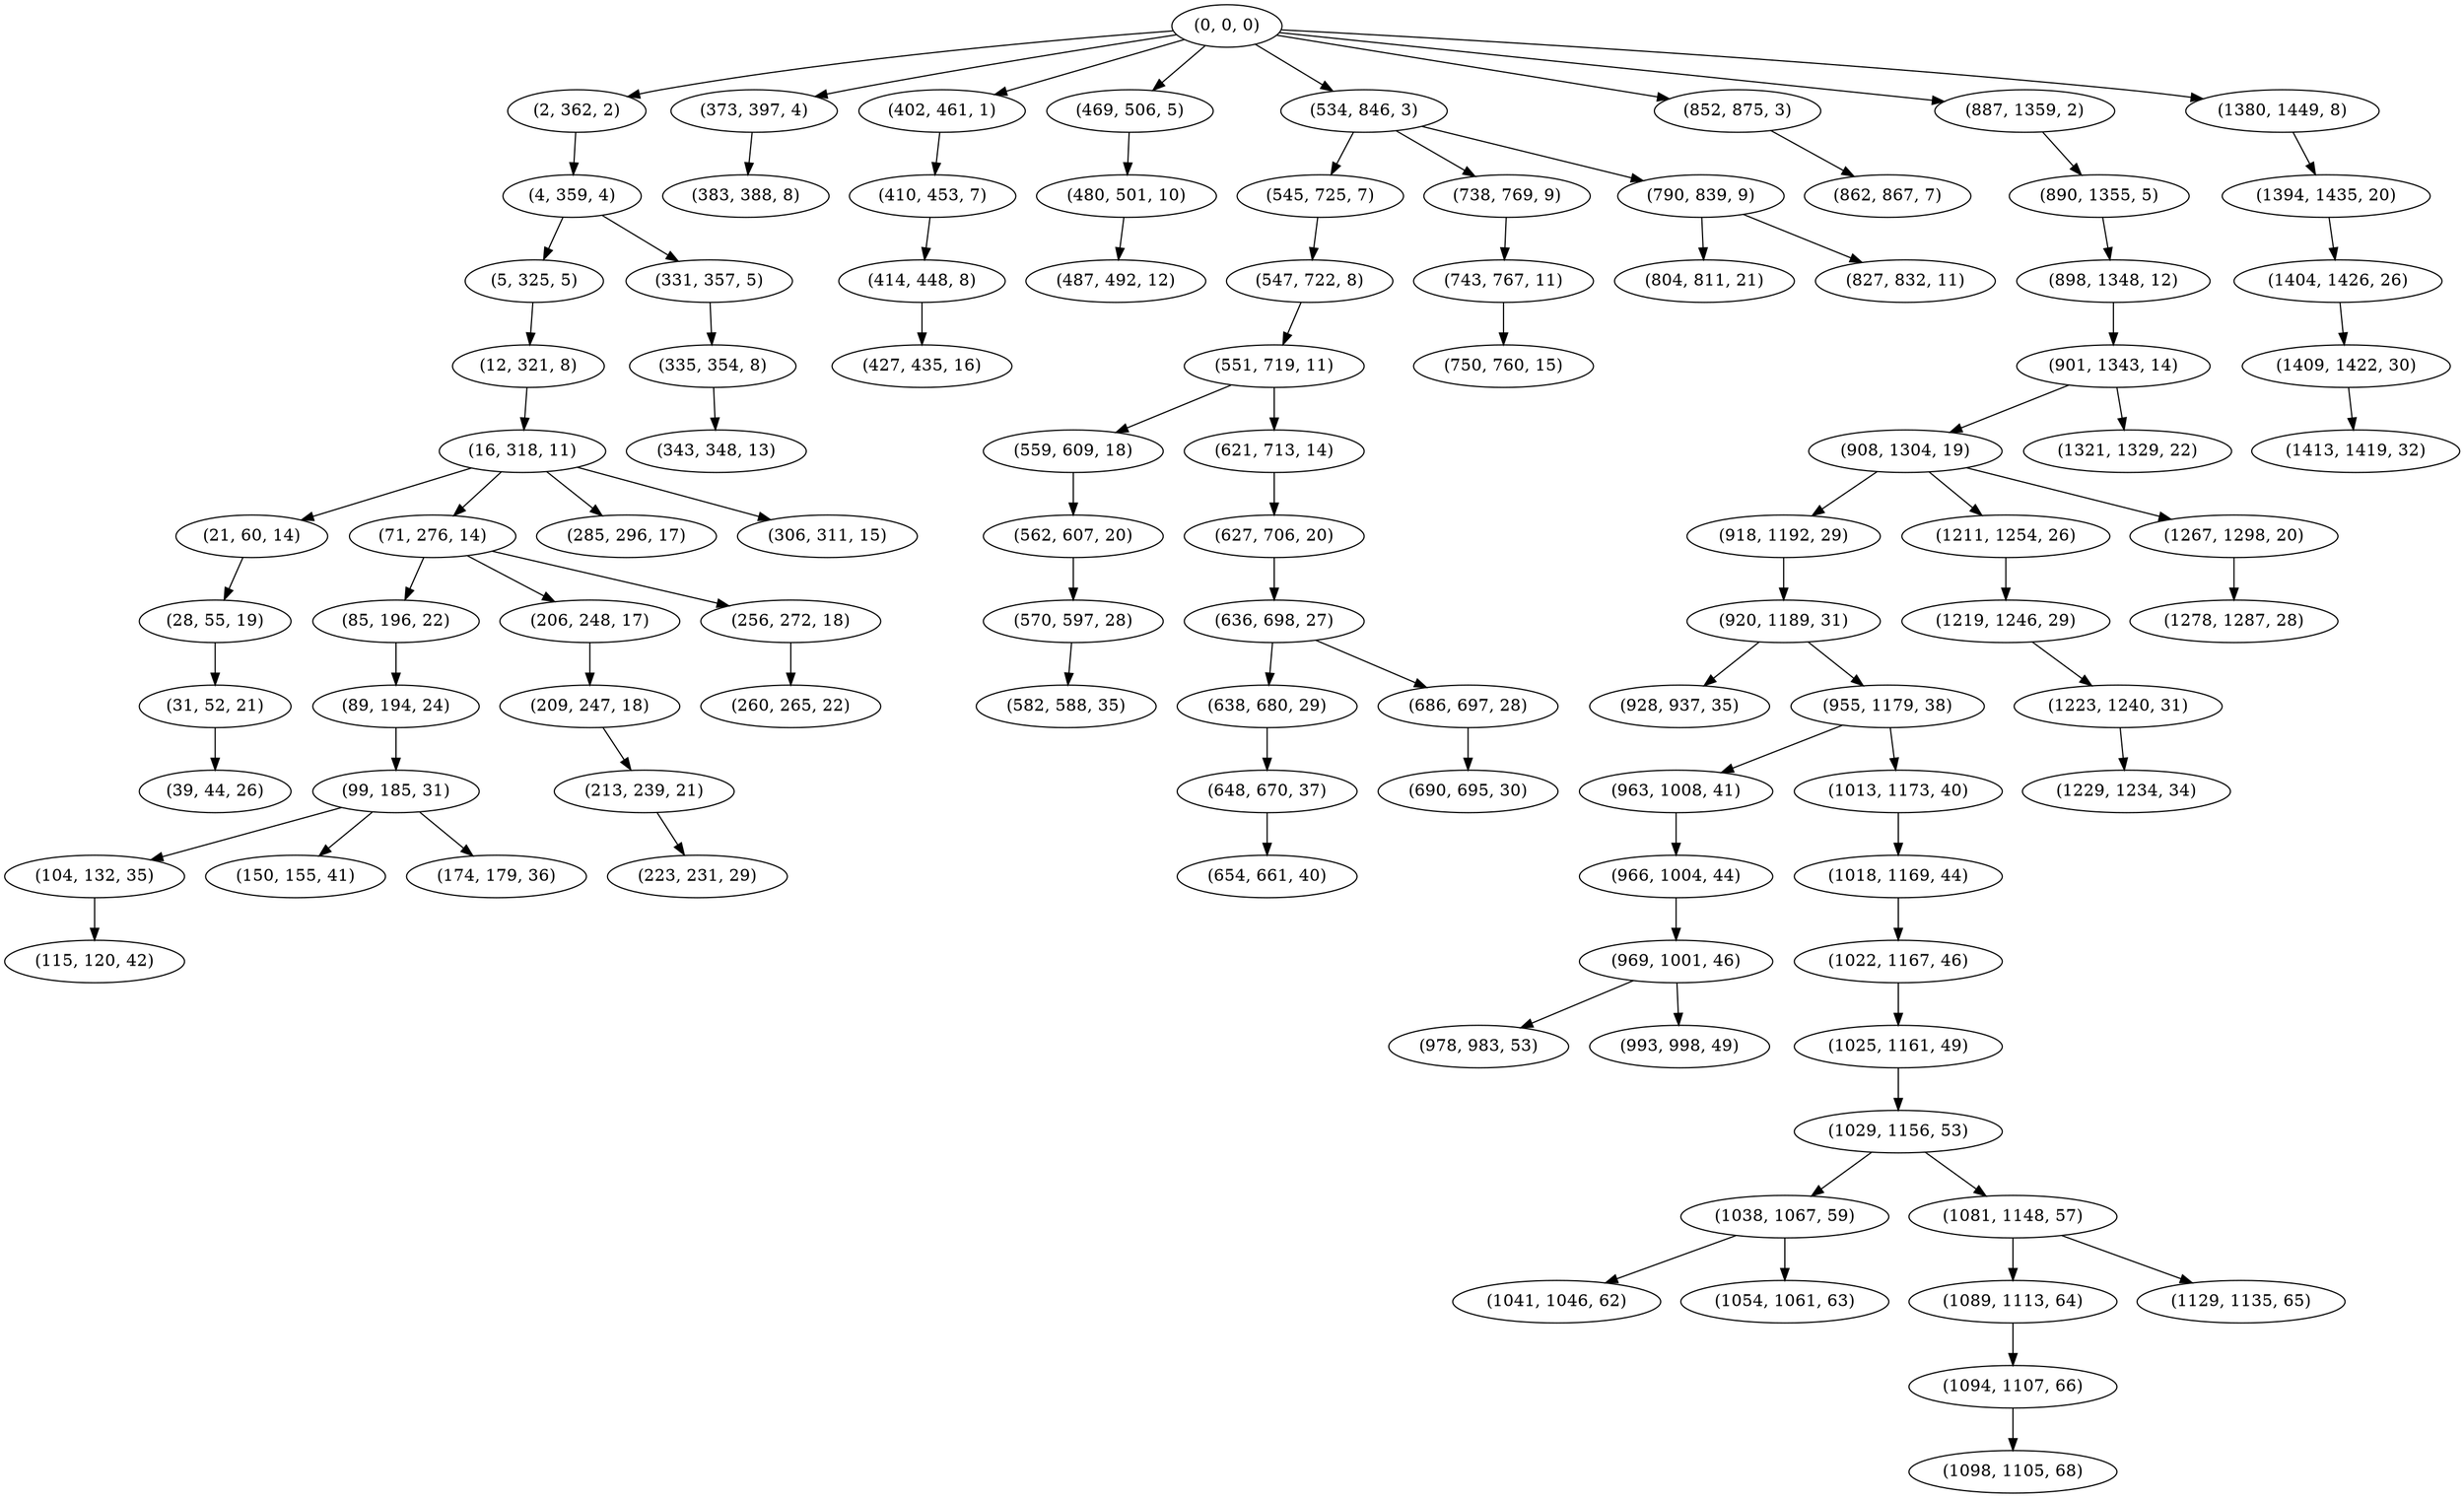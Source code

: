digraph tree {
    "(0, 0, 0)";
    "(2, 362, 2)";
    "(4, 359, 4)";
    "(5, 325, 5)";
    "(12, 321, 8)";
    "(16, 318, 11)";
    "(21, 60, 14)";
    "(28, 55, 19)";
    "(31, 52, 21)";
    "(39, 44, 26)";
    "(71, 276, 14)";
    "(85, 196, 22)";
    "(89, 194, 24)";
    "(99, 185, 31)";
    "(104, 132, 35)";
    "(115, 120, 42)";
    "(150, 155, 41)";
    "(174, 179, 36)";
    "(206, 248, 17)";
    "(209, 247, 18)";
    "(213, 239, 21)";
    "(223, 231, 29)";
    "(256, 272, 18)";
    "(260, 265, 22)";
    "(285, 296, 17)";
    "(306, 311, 15)";
    "(331, 357, 5)";
    "(335, 354, 8)";
    "(343, 348, 13)";
    "(373, 397, 4)";
    "(383, 388, 8)";
    "(402, 461, 1)";
    "(410, 453, 7)";
    "(414, 448, 8)";
    "(427, 435, 16)";
    "(469, 506, 5)";
    "(480, 501, 10)";
    "(487, 492, 12)";
    "(534, 846, 3)";
    "(545, 725, 7)";
    "(547, 722, 8)";
    "(551, 719, 11)";
    "(559, 609, 18)";
    "(562, 607, 20)";
    "(570, 597, 28)";
    "(582, 588, 35)";
    "(621, 713, 14)";
    "(627, 706, 20)";
    "(636, 698, 27)";
    "(638, 680, 29)";
    "(648, 670, 37)";
    "(654, 661, 40)";
    "(686, 697, 28)";
    "(690, 695, 30)";
    "(738, 769, 9)";
    "(743, 767, 11)";
    "(750, 760, 15)";
    "(790, 839, 9)";
    "(804, 811, 21)";
    "(827, 832, 11)";
    "(852, 875, 3)";
    "(862, 867, 7)";
    "(887, 1359, 2)";
    "(890, 1355, 5)";
    "(898, 1348, 12)";
    "(901, 1343, 14)";
    "(908, 1304, 19)";
    "(918, 1192, 29)";
    "(920, 1189, 31)";
    "(928, 937, 35)";
    "(955, 1179, 38)";
    "(963, 1008, 41)";
    "(966, 1004, 44)";
    "(969, 1001, 46)";
    "(978, 983, 53)";
    "(993, 998, 49)";
    "(1013, 1173, 40)";
    "(1018, 1169, 44)";
    "(1022, 1167, 46)";
    "(1025, 1161, 49)";
    "(1029, 1156, 53)";
    "(1038, 1067, 59)";
    "(1041, 1046, 62)";
    "(1054, 1061, 63)";
    "(1081, 1148, 57)";
    "(1089, 1113, 64)";
    "(1094, 1107, 66)";
    "(1098, 1105, 68)";
    "(1129, 1135, 65)";
    "(1211, 1254, 26)";
    "(1219, 1246, 29)";
    "(1223, 1240, 31)";
    "(1229, 1234, 34)";
    "(1267, 1298, 20)";
    "(1278, 1287, 28)";
    "(1321, 1329, 22)";
    "(1380, 1449, 8)";
    "(1394, 1435, 20)";
    "(1404, 1426, 26)";
    "(1409, 1422, 30)";
    "(1413, 1419, 32)";
    "(0, 0, 0)" -> "(2, 362, 2)";
    "(0, 0, 0)" -> "(373, 397, 4)";
    "(0, 0, 0)" -> "(402, 461, 1)";
    "(0, 0, 0)" -> "(469, 506, 5)";
    "(0, 0, 0)" -> "(534, 846, 3)";
    "(0, 0, 0)" -> "(852, 875, 3)";
    "(0, 0, 0)" -> "(887, 1359, 2)";
    "(0, 0, 0)" -> "(1380, 1449, 8)";
    "(2, 362, 2)" -> "(4, 359, 4)";
    "(4, 359, 4)" -> "(5, 325, 5)";
    "(4, 359, 4)" -> "(331, 357, 5)";
    "(5, 325, 5)" -> "(12, 321, 8)";
    "(12, 321, 8)" -> "(16, 318, 11)";
    "(16, 318, 11)" -> "(21, 60, 14)";
    "(16, 318, 11)" -> "(71, 276, 14)";
    "(16, 318, 11)" -> "(285, 296, 17)";
    "(16, 318, 11)" -> "(306, 311, 15)";
    "(21, 60, 14)" -> "(28, 55, 19)";
    "(28, 55, 19)" -> "(31, 52, 21)";
    "(31, 52, 21)" -> "(39, 44, 26)";
    "(71, 276, 14)" -> "(85, 196, 22)";
    "(71, 276, 14)" -> "(206, 248, 17)";
    "(71, 276, 14)" -> "(256, 272, 18)";
    "(85, 196, 22)" -> "(89, 194, 24)";
    "(89, 194, 24)" -> "(99, 185, 31)";
    "(99, 185, 31)" -> "(104, 132, 35)";
    "(99, 185, 31)" -> "(150, 155, 41)";
    "(99, 185, 31)" -> "(174, 179, 36)";
    "(104, 132, 35)" -> "(115, 120, 42)";
    "(206, 248, 17)" -> "(209, 247, 18)";
    "(209, 247, 18)" -> "(213, 239, 21)";
    "(213, 239, 21)" -> "(223, 231, 29)";
    "(256, 272, 18)" -> "(260, 265, 22)";
    "(331, 357, 5)" -> "(335, 354, 8)";
    "(335, 354, 8)" -> "(343, 348, 13)";
    "(373, 397, 4)" -> "(383, 388, 8)";
    "(402, 461, 1)" -> "(410, 453, 7)";
    "(410, 453, 7)" -> "(414, 448, 8)";
    "(414, 448, 8)" -> "(427, 435, 16)";
    "(469, 506, 5)" -> "(480, 501, 10)";
    "(480, 501, 10)" -> "(487, 492, 12)";
    "(534, 846, 3)" -> "(545, 725, 7)";
    "(534, 846, 3)" -> "(738, 769, 9)";
    "(534, 846, 3)" -> "(790, 839, 9)";
    "(545, 725, 7)" -> "(547, 722, 8)";
    "(547, 722, 8)" -> "(551, 719, 11)";
    "(551, 719, 11)" -> "(559, 609, 18)";
    "(551, 719, 11)" -> "(621, 713, 14)";
    "(559, 609, 18)" -> "(562, 607, 20)";
    "(562, 607, 20)" -> "(570, 597, 28)";
    "(570, 597, 28)" -> "(582, 588, 35)";
    "(621, 713, 14)" -> "(627, 706, 20)";
    "(627, 706, 20)" -> "(636, 698, 27)";
    "(636, 698, 27)" -> "(638, 680, 29)";
    "(636, 698, 27)" -> "(686, 697, 28)";
    "(638, 680, 29)" -> "(648, 670, 37)";
    "(648, 670, 37)" -> "(654, 661, 40)";
    "(686, 697, 28)" -> "(690, 695, 30)";
    "(738, 769, 9)" -> "(743, 767, 11)";
    "(743, 767, 11)" -> "(750, 760, 15)";
    "(790, 839, 9)" -> "(804, 811, 21)";
    "(790, 839, 9)" -> "(827, 832, 11)";
    "(852, 875, 3)" -> "(862, 867, 7)";
    "(887, 1359, 2)" -> "(890, 1355, 5)";
    "(890, 1355, 5)" -> "(898, 1348, 12)";
    "(898, 1348, 12)" -> "(901, 1343, 14)";
    "(901, 1343, 14)" -> "(908, 1304, 19)";
    "(901, 1343, 14)" -> "(1321, 1329, 22)";
    "(908, 1304, 19)" -> "(918, 1192, 29)";
    "(908, 1304, 19)" -> "(1211, 1254, 26)";
    "(908, 1304, 19)" -> "(1267, 1298, 20)";
    "(918, 1192, 29)" -> "(920, 1189, 31)";
    "(920, 1189, 31)" -> "(928, 937, 35)";
    "(920, 1189, 31)" -> "(955, 1179, 38)";
    "(955, 1179, 38)" -> "(963, 1008, 41)";
    "(955, 1179, 38)" -> "(1013, 1173, 40)";
    "(963, 1008, 41)" -> "(966, 1004, 44)";
    "(966, 1004, 44)" -> "(969, 1001, 46)";
    "(969, 1001, 46)" -> "(978, 983, 53)";
    "(969, 1001, 46)" -> "(993, 998, 49)";
    "(1013, 1173, 40)" -> "(1018, 1169, 44)";
    "(1018, 1169, 44)" -> "(1022, 1167, 46)";
    "(1022, 1167, 46)" -> "(1025, 1161, 49)";
    "(1025, 1161, 49)" -> "(1029, 1156, 53)";
    "(1029, 1156, 53)" -> "(1038, 1067, 59)";
    "(1029, 1156, 53)" -> "(1081, 1148, 57)";
    "(1038, 1067, 59)" -> "(1041, 1046, 62)";
    "(1038, 1067, 59)" -> "(1054, 1061, 63)";
    "(1081, 1148, 57)" -> "(1089, 1113, 64)";
    "(1081, 1148, 57)" -> "(1129, 1135, 65)";
    "(1089, 1113, 64)" -> "(1094, 1107, 66)";
    "(1094, 1107, 66)" -> "(1098, 1105, 68)";
    "(1211, 1254, 26)" -> "(1219, 1246, 29)";
    "(1219, 1246, 29)" -> "(1223, 1240, 31)";
    "(1223, 1240, 31)" -> "(1229, 1234, 34)";
    "(1267, 1298, 20)" -> "(1278, 1287, 28)";
    "(1380, 1449, 8)" -> "(1394, 1435, 20)";
    "(1394, 1435, 20)" -> "(1404, 1426, 26)";
    "(1404, 1426, 26)" -> "(1409, 1422, 30)";
    "(1409, 1422, 30)" -> "(1413, 1419, 32)";
}
